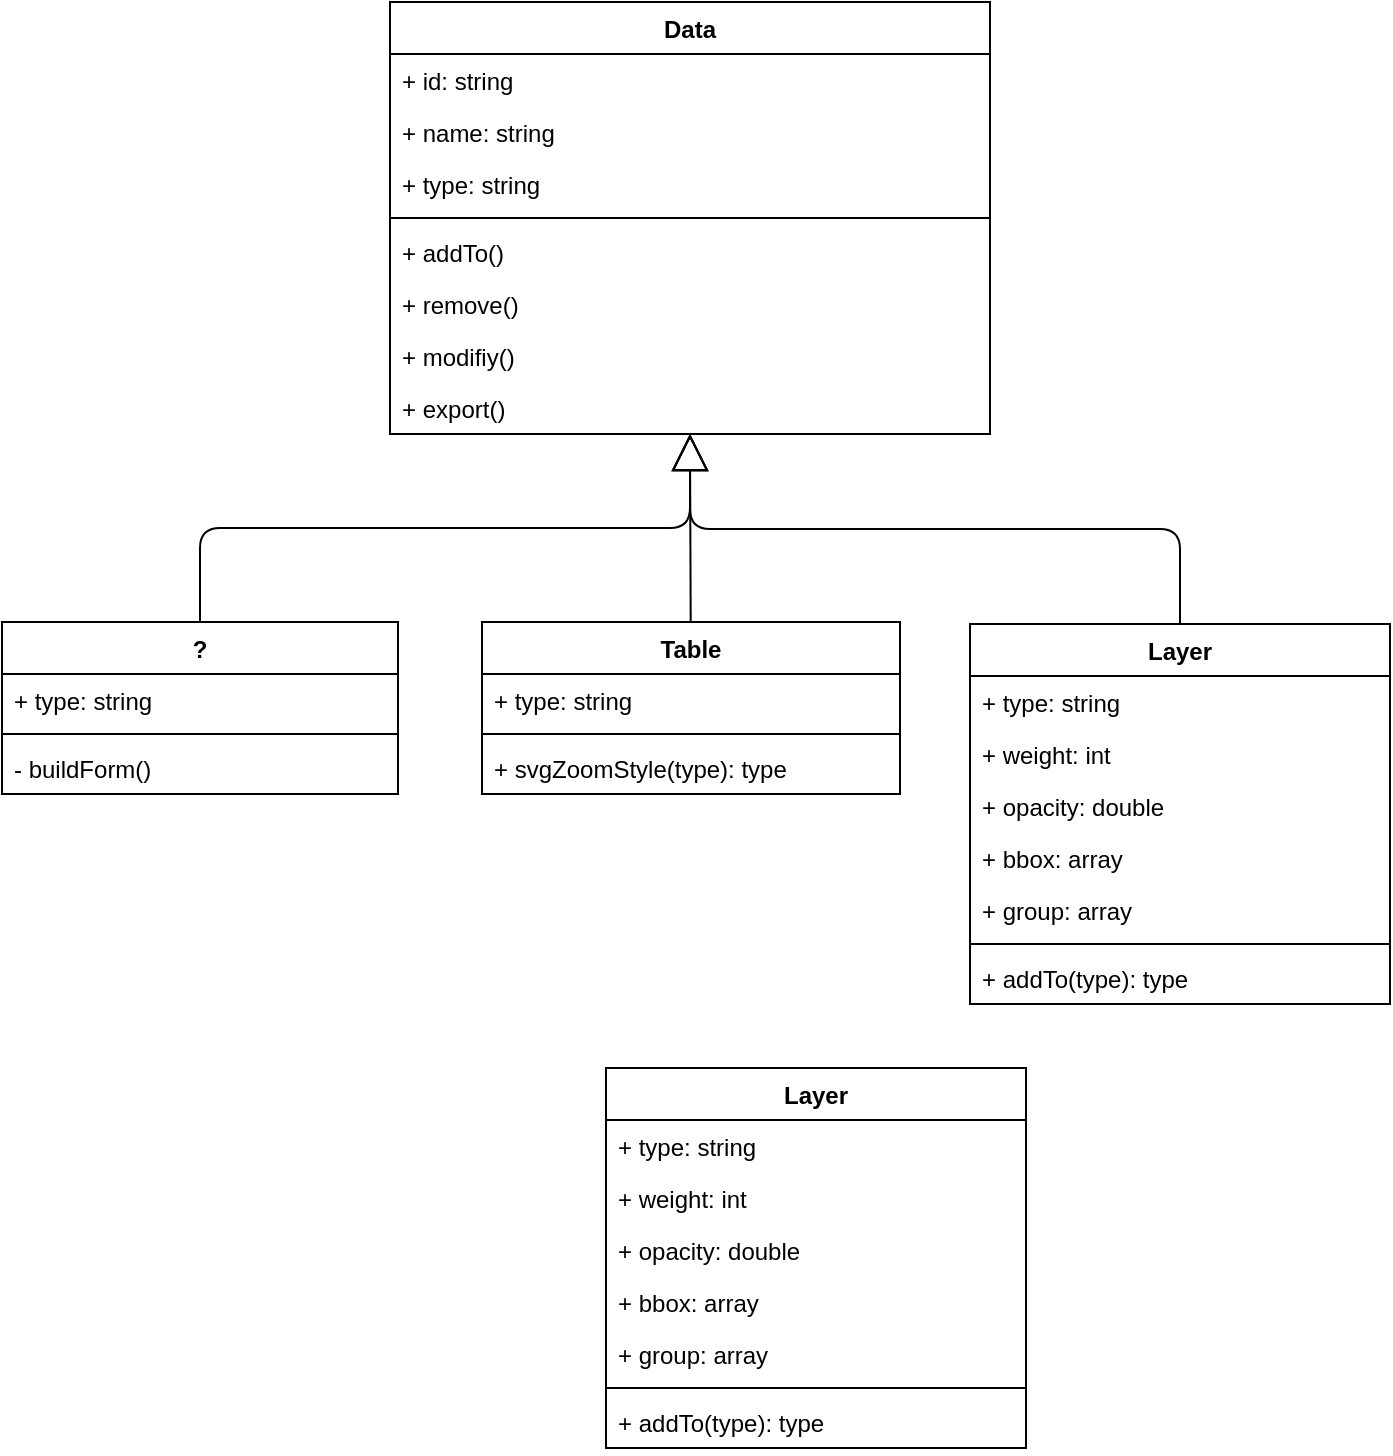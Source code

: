<mxfile>
    <diagram id="CWb_n4CAjd2z9gFYFfTj" name="Class">
        <mxGraphModel dx="1080" dy="588" grid="0" gridSize="10" guides="1" tooltips="1" connect="1" arrows="1" fold="1" page="1" pageScale="1" pageWidth="1169" pageHeight="827" math="0" shadow="0">
            <root>
                <mxCell id="0"/>
                <mxCell id="1" parent="0"/>
                <mxCell id="zH9yEyfcCZAy-cP3OPAp-57" value="Layer" style="swimlane;fontStyle=1;align=center;verticalAlign=top;childLayout=stackLayout;horizontal=1;startSize=26;horizontalStack=0;resizeParent=1;resizeParentMax=0;resizeLast=0;collapsible=1;marginBottom=0;" parent="1" vertex="1">
                    <mxGeometry x="656" y="328" width="210" height="190" as="geometry">
                        <mxRectangle x="655" y="465" width="80" height="26" as="alternateBounds"/>
                    </mxGeometry>
                </mxCell>
                <mxCell id="12" value="+ type: string" style="text;strokeColor=none;fillColor=none;align=left;verticalAlign=top;spacingLeft=4;spacingRight=4;overflow=hidden;rotatable=0;points=[[0,0.5],[1,0.5]];portConstraint=eastwest;" parent="zH9yEyfcCZAy-cP3OPAp-57" vertex="1">
                    <mxGeometry y="26" width="210" height="26" as="geometry"/>
                </mxCell>
                <mxCell id="15" value="+ weight: int" style="text;strokeColor=none;fillColor=none;align=left;verticalAlign=top;spacingLeft=4;spacingRight=4;overflow=hidden;rotatable=0;points=[[0,0.5],[1,0.5]];portConstraint=eastwest;" parent="zH9yEyfcCZAy-cP3OPAp-57" vertex="1">
                    <mxGeometry y="52" width="210" height="26" as="geometry"/>
                </mxCell>
                <mxCell id="16" value="+ opacity: double" style="text;strokeColor=none;fillColor=none;align=left;verticalAlign=top;spacingLeft=4;spacingRight=4;overflow=hidden;rotatable=0;points=[[0,0.5],[1,0.5]];portConstraint=eastwest;" parent="zH9yEyfcCZAy-cP3OPAp-57" vertex="1">
                    <mxGeometry y="78" width="210" height="26" as="geometry"/>
                </mxCell>
                <mxCell id="19" value="+ bbox: array" style="text;strokeColor=none;fillColor=none;align=left;verticalAlign=top;spacingLeft=4;spacingRight=4;overflow=hidden;rotatable=0;points=[[0,0.5],[1,0.5]];portConstraint=eastwest;" parent="zH9yEyfcCZAy-cP3OPAp-57" vertex="1">
                    <mxGeometry y="104" width="210" height="26" as="geometry"/>
                </mxCell>
                <mxCell id="18" value="+ group: array" style="text;strokeColor=none;fillColor=none;align=left;verticalAlign=top;spacingLeft=4;spacingRight=4;overflow=hidden;rotatable=0;points=[[0,0.5],[1,0.5]];portConstraint=eastwest;" parent="zH9yEyfcCZAy-cP3OPAp-57" vertex="1">
                    <mxGeometry y="130" width="210" height="26" as="geometry"/>
                </mxCell>
                <mxCell id="zH9yEyfcCZAy-cP3OPAp-59" value="" style="line;strokeWidth=1;fillColor=none;align=left;verticalAlign=middle;spacingTop=-1;spacingLeft=3;spacingRight=3;rotatable=0;labelPosition=right;points=[];portConstraint=eastwest;strokeColor=inherit;" parent="zH9yEyfcCZAy-cP3OPAp-57" vertex="1">
                    <mxGeometry y="156" width="210" height="8" as="geometry"/>
                </mxCell>
                <mxCell id="ZxjHNO2LCXQveHwWt3OK-20" value="+ addTo(type): type" style="text;strokeColor=none;fillColor=none;align=left;verticalAlign=top;spacingLeft=4;spacingRight=4;overflow=hidden;rotatable=0;points=[[0,0.5],[1,0.5]];portConstraint=eastwest;" parent="zH9yEyfcCZAy-cP3OPAp-57" vertex="1">
                    <mxGeometry y="164" width="210" height="26" as="geometry"/>
                </mxCell>
                <mxCell id="10" style="edgeStyle=none;html=1;entryX=0.5;entryY=1;entryDx=0;entryDy=0;endArrow=block;endFill=0;endSize=16;" parent="1" source="zH9yEyfcCZAy-cP3OPAp-61" target="zH9yEyfcCZAy-cP3OPAp-73" edge="1">
                    <mxGeometry relative="1" as="geometry"/>
                </mxCell>
                <mxCell id="zH9yEyfcCZAy-cP3OPAp-61" value="Table" style="swimlane;fontStyle=1;align=center;verticalAlign=top;childLayout=stackLayout;horizontal=1;startSize=26;horizontalStack=0;resizeParent=1;resizeParentMax=0;resizeLast=0;collapsible=1;marginBottom=0;" parent="1" vertex="1">
                    <mxGeometry x="412" y="327" width="209" height="86" as="geometry"/>
                </mxCell>
                <mxCell id="11" value="+ type: string" style="text;strokeColor=none;fillColor=none;align=left;verticalAlign=top;spacingLeft=4;spacingRight=4;overflow=hidden;rotatable=0;points=[[0,0.5],[1,0.5]];portConstraint=eastwest;" parent="zH9yEyfcCZAy-cP3OPAp-61" vertex="1">
                    <mxGeometry y="26" width="209" height="26" as="geometry"/>
                </mxCell>
                <mxCell id="zH9yEyfcCZAy-cP3OPAp-63" value="" style="line;strokeWidth=1;fillColor=none;align=left;verticalAlign=middle;spacingTop=-1;spacingLeft=3;spacingRight=3;rotatable=0;labelPosition=right;points=[];portConstraint=eastwest;strokeColor=inherit;" parent="zH9yEyfcCZAy-cP3OPAp-61" vertex="1">
                    <mxGeometry y="52" width="209" height="8" as="geometry"/>
                </mxCell>
                <mxCell id="zH9yEyfcCZAy-cP3OPAp-76" value="+ svgZoomStyle(type): type" style="text;strokeColor=none;fillColor=none;align=left;verticalAlign=top;spacingLeft=4;spacingRight=4;overflow=hidden;rotatable=0;points=[[0,0.5],[1,0.5]];portConstraint=eastwest;" parent="zH9yEyfcCZAy-cP3OPAp-61" vertex="1">
                    <mxGeometry y="60" width="209" height="26" as="geometry"/>
                </mxCell>
                <mxCell id="SXHfhw6Z6Lz09nfbXiYT-1" value="?" style="swimlane;fontStyle=1;align=center;verticalAlign=top;childLayout=stackLayout;horizontal=1;startSize=26;horizontalStack=0;resizeParent=1;resizeParentMax=0;resizeLast=0;collapsible=1;marginBottom=0;" parent="1" vertex="1">
                    <mxGeometry x="172" y="327" width="198" height="86" as="geometry"/>
                </mxCell>
                <mxCell id="SXHfhw6Z6Lz09nfbXiYT-2" value="+ type: string" style="text;strokeColor=none;fillColor=none;align=left;verticalAlign=top;spacingLeft=4;spacingRight=4;overflow=hidden;rotatable=0;points=[[0,0.5],[1,0.5]];portConstraint=eastwest;" parent="SXHfhw6Z6Lz09nfbXiYT-1" vertex="1">
                    <mxGeometry y="26" width="198" height="26" as="geometry"/>
                </mxCell>
                <mxCell id="SXHfhw6Z6Lz09nfbXiYT-3" value="" style="line;strokeWidth=1;fillColor=none;align=left;verticalAlign=middle;spacingTop=-1;spacingLeft=3;spacingRight=3;rotatable=0;labelPosition=right;points=[];portConstraint=eastwest;strokeColor=inherit;" parent="SXHfhw6Z6Lz09nfbXiYT-1" vertex="1">
                    <mxGeometry y="52" width="198" height="8" as="geometry"/>
                </mxCell>
                <mxCell id="0chl6XNJ0AaEcj4ULYIY-2" value="- buildForm()" style="text;strokeColor=none;fillColor=none;align=left;verticalAlign=top;spacingLeft=4;spacingRight=4;overflow=hidden;rotatable=0;points=[[0,0.5],[1,0.5]];portConstraint=eastwest;" parent="SXHfhw6Z6Lz09nfbXiYT-1" vertex="1">
                    <mxGeometry y="60" width="198" height="26" as="geometry"/>
                </mxCell>
                <mxCell id="JLlEWdNOFg77TvU8GrVB-5" value="" style="endArrow=block;endFill=0;html=1;edgeStyle=orthogonalEdgeStyle;align=left;verticalAlign=top;exitX=0.5;exitY=0;exitDx=0;exitDy=0;endSize=16;" parent="1" source="SXHfhw6Z6Lz09nfbXiYT-1" target="zH9yEyfcCZAy-cP3OPAp-73" edge="1">
                    <mxGeometry x="-0.853" y="-20" relative="1" as="geometry">
                        <mxPoint x="388" y="423" as="sourcePoint"/>
                        <mxPoint x="454" y="427" as="targetPoint"/>
                        <mxPoint as="offset"/>
                    </mxGeometry>
                </mxCell>
                <mxCell id="JLlEWdNOFg77TvU8GrVB-10" value="" style="endArrow=block;endFill=0;html=1;edgeStyle=orthogonalEdgeStyle;align=left;verticalAlign=top;exitX=0.5;exitY=0;exitDx=0;exitDy=0;endSize=16;" parent="1" source="zH9yEyfcCZAy-cP3OPAp-57" target="zH9yEyfcCZAy-cP3OPAp-73" edge="1">
                    <mxGeometry x="-0.83" relative="1" as="geometry">
                        <mxPoint x="644" y="441" as="sourcePoint"/>
                        <mxPoint x="804" y="441" as="targetPoint"/>
                        <mxPoint as="offset"/>
                    </mxGeometry>
                </mxCell>
                <mxCell id="zH9yEyfcCZAy-cP3OPAp-73" value="Data" style="swimlane;fontStyle=1;align=center;verticalAlign=top;childLayout=stackLayout;horizontal=1;startSize=26;horizontalStack=0;resizeParent=1;resizeParentMax=0;resizeLast=0;collapsible=1;marginBottom=0;shadow=0;" parent="1" vertex="1">
                    <mxGeometry x="366" y="17" width="300" height="216" as="geometry"/>
                </mxCell>
                <mxCell id="GDd7rEjxKUPIOiGlK0JA-3" value="+ id: string" style="text;strokeColor=none;fillColor=none;align=left;verticalAlign=top;spacingLeft=4;spacingRight=4;overflow=hidden;rotatable=0;points=[[0,0.5],[1,0.5]];portConstraint=eastwest;" parent="zH9yEyfcCZAy-cP3OPAp-73" vertex="1">
                    <mxGeometry y="26" width="300" height="26" as="geometry"/>
                </mxCell>
                <mxCell id="GDd7rEjxKUPIOiGlK0JA-2" value="+ name: string" style="text;strokeColor=none;fillColor=none;align=left;verticalAlign=top;spacingLeft=4;spacingRight=4;overflow=hidden;rotatable=0;points=[[0,0.5],[1,0.5]];portConstraint=eastwest;" parent="zH9yEyfcCZAy-cP3OPAp-73" vertex="1">
                    <mxGeometry y="52" width="300" height="26" as="geometry"/>
                </mxCell>
                <mxCell id="wN1pKUqFxLURX6OhlAxr-1" value="+ type: string" style="text;strokeColor=none;fillColor=none;align=left;verticalAlign=top;spacingLeft=4;spacingRight=4;overflow=hidden;rotatable=0;points=[[0,0.5],[1,0.5]];portConstraint=eastwest;" parent="zH9yEyfcCZAy-cP3OPAp-73" vertex="1">
                    <mxGeometry y="78" width="300" height="26" as="geometry"/>
                </mxCell>
                <mxCell id="zH9yEyfcCZAy-cP3OPAp-75" value="" style="line;strokeWidth=1;fillColor=none;align=left;verticalAlign=middle;spacingTop=-1;spacingLeft=3;spacingRight=3;rotatable=0;labelPosition=right;points=[];portConstraint=eastwest;strokeColor=inherit;" parent="zH9yEyfcCZAy-cP3OPAp-73" vertex="1">
                    <mxGeometry y="104" width="300" height="8" as="geometry"/>
                </mxCell>
                <mxCell id="GuAcYDnVSEdRQ6eYFPWp-65" value="+ addTo()" style="text;strokeColor=none;fillColor=none;align=left;verticalAlign=top;spacingLeft=4;spacingRight=4;overflow=hidden;rotatable=0;points=[[0,0.5],[1,0.5]];portConstraint=eastwest;" parent="zH9yEyfcCZAy-cP3OPAp-73" vertex="1">
                    <mxGeometry y="112" width="300" height="26" as="geometry"/>
                </mxCell>
                <mxCell id="GuAcYDnVSEdRQ6eYFPWp-66" value="+ remove()" style="text;strokeColor=none;fillColor=none;align=left;verticalAlign=top;spacingLeft=4;spacingRight=4;overflow=hidden;rotatable=0;points=[[0,0.5],[1,0.5]];portConstraint=eastwest;" parent="zH9yEyfcCZAy-cP3OPAp-73" vertex="1">
                    <mxGeometry y="138" width="300" height="26" as="geometry"/>
                </mxCell>
                <mxCell id="GuAcYDnVSEdRQ6eYFPWp-64" value="+ modifiy()" style="text;strokeColor=none;fillColor=none;align=left;verticalAlign=top;spacingLeft=4;spacingRight=4;overflow=hidden;rotatable=0;points=[[0,0.5],[1,0.5]];portConstraint=eastwest;" parent="zH9yEyfcCZAy-cP3OPAp-73" vertex="1">
                    <mxGeometry y="164" width="300" height="26" as="geometry"/>
                </mxCell>
                <mxCell id="ZxjHNO2LCXQveHwWt3OK-22" value="+ export()" style="text;strokeColor=none;fillColor=none;align=left;verticalAlign=top;spacingLeft=4;spacingRight=4;overflow=hidden;rotatable=0;points=[[0,0.5],[1,0.5]];portConstraint=eastwest;" parent="zH9yEyfcCZAy-cP3OPAp-73" vertex="1">
                    <mxGeometry y="190" width="300" height="26" as="geometry"/>
                </mxCell>
                <mxCell id="ZxjHNO2LCXQveHwWt3OK-23" value="Layer" style="swimlane;fontStyle=1;align=center;verticalAlign=top;childLayout=stackLayout;horizontal=1;startSize=26;horizontalStack=0;resizeParent=1;resizeParentMax=0;resizeLast=0;collapsible=1;marginBottom=0;" parent="1" vertex="1">
                    <mxGeometry x="474" y="550" width="210" height="190" as="geometry">
                        <mxRectangle x="655" y="465" width="80" height="26" as="alternateBounds"/>
                    </mxGeometry>
                </mxCell>
                <mxCell id="ZxjHNO2LCXQveHwWt3OK-24" value="+ type: string" style="text;strokeColor=none;fillColor=none;align=left;verticalAlign=top;spacingLeft=4;spacingRight=4;overflow=hidden;rotatable=0;points=[[0,0.5],[1,0.5]];portConstraint=eastwest;" parent="ZxjHNO2LCXQveHwWt3OK-23" vertex="1">
                    <mxGeometry y="26" width="210" height="26" as="geometry"/>
                </mxCell>
                <mxCell id="ZxjHNO2LCXQveHwWt3OK-25" value="+ weight: int" style="text;strokeColor=none;fillColor=none;align=left;verticalAlign=top;spacingLeft=4;spacingRight=4;overflow=hidden;rotatable=0;points=[[0,0.5],[1,0.5]];portConstraint=eastwest;" parent="ZxjHNO2LCXQveHwWt3OK-23" vertex="1">
                    <mxGeometry y="52" width="210" height="26" as="geometry"/>
                </mxCell>
                <mxCell id="ZxjHNO2LCXQveHwWt3OK-26" value="+ opacity: double" style="text;strokeColor=none;fillColor=none;align=left;verticalAlign=top;spacingLeft=4;spacingRight=4;overflow=hidden;rotatable=0;points=[[0,0.5],[1,0.5]];portConstraint=eastwest;" parent="ZxjHNO2LCXQveHwWt3OK-23" vertex="1">
                    <mxGeometry y="78" width="210" height="26" as="geometry"/>
                </mxCell>
                <mxCell id="ZxjHNO2LCXQveHwWt3OK-27" value="+ bbox: array" style="text;strokeColor=none;fillColor=none;align=left;verticalAlign=top;spacingLeft=4;spacingRight=4;overflow=hidden;rotatable=0;points=[[0,0.5],[1,0.5]];portConstraint=eastwest;" parent="ZxjHNO2LCXQveHwWt3OK-23" vertex="1">
                    <mxGeometry y="104" width="210" height="26" as="geometry"/>
                </mxCell>
                <mxCell id="ZxjHNO2LCXQveHwWt3OK-28" value="+ group: array" style="text;strokeColor=none;fillColor=none;align=left;verticalAlign=top;spacingLeft=4;spacingRight=4;overflow=hidden;rotatable=0;points=[[0,0.5],[1,0.5]];portConstraint=eastwest;" parent="ZxjHNO2LCXQveHwWt3OK-23" vertex="1">
                    <mxGeometry y="130" width="210" height="26" as="geometry"/>
                </mxCell>
                <mxCell id="ZxjHNO2LCXQveHwWt3OK-29" value="" style="line;strokeWidth=1;fillColor=none;align=left;verticalAlign=middle;spacingTop=-1;spacingLeft=3;spacingRight=3;rotatable=0;labelPosition=right;points=[];portConstraint=eastwest;strokeColor=inherit;" parent="ZxjHNO2LCXQveHwWt3OK-23" vertex="1">
                    <mxGeometry y="156" width="210" height="8" as="geometry"/>
                </mxCell>
                <mxCell id="ZxjHNO2LCXQveHwWt3OK-30" value="+ addTo(type): type" style="text;strokeColor=none;fillColor=none;align=left;verticalAlign=top;spacingLeft=4;spacingRight=4;overflow=hidden;rotatable=0;points=[[0,0.5],[1,0.5]];portConstraint=eastwest;" parent="ZxjHNO2LCXQveHwWt3OK-23" vertex="1">
                    <mxGeometry y="164" width="210" height="26" as="geometry"/>
                </mxCell>
            </root>
        </mxGraphModel>
    </diagram>
    <diagram id="zKj1nWsVdqE3z-n9kn48" name="Use case">
        <mxGraphModel dx="762" dy="415" grid="1" gridSize="10" guides="1" tooltips="1" connect="1" arrows="1" fold="1" page="1" pageScale="1" pageWidth="827" pageHeight="1169" math="0" shadow="0">
            <root>
                <mxCell id="8P5OABlq8EOVzUHR2hVs-0"/>
                <mxCell id="8P5OABlq8EOVzUHR2hVs-1" parent="8P5OABlq8EOVzUHR2hVs-0"/>
                <mxCell id="8P5OABlq8EOVzUHR2hVs-4" value="" style="edgeStyle=none;html=1;fontSize=15;" parent="8P5OABlq8EOVzUHR2hVs-1" edge="1">
                    <mxGeometry relative="1" as="geometry">
                        <mxPoint x="170" y="80" as="sourcePoint"/>
                    </mxGeometry>
                </mxCell>
            </root>
        </mxGraphModel>
    </diagram>
    <diagram id="_xa8yNnuS_HWsyc0oqN-" name="UI">
        <mxGraphModel dx="810" dy="441" grid="0" gridSize="10" guides="1" tooltips="1" connect="1" arrows="1" fold="1" page="1" pageScale="1" pageWidth="827" pageHeight="1169" math="0" shadow="0">
            <root>
                <mxCell id="Yy6ttEl-2uWcZLMRW086-0"/>
                <mxCell id="Yy6ttEl-2uWcZLMRW086-1" parent="Yy6ttEl-2uWcZLMRW086-0"/>
            </root>
        </mxGraphModel>
    </diagram>
</mxfile>